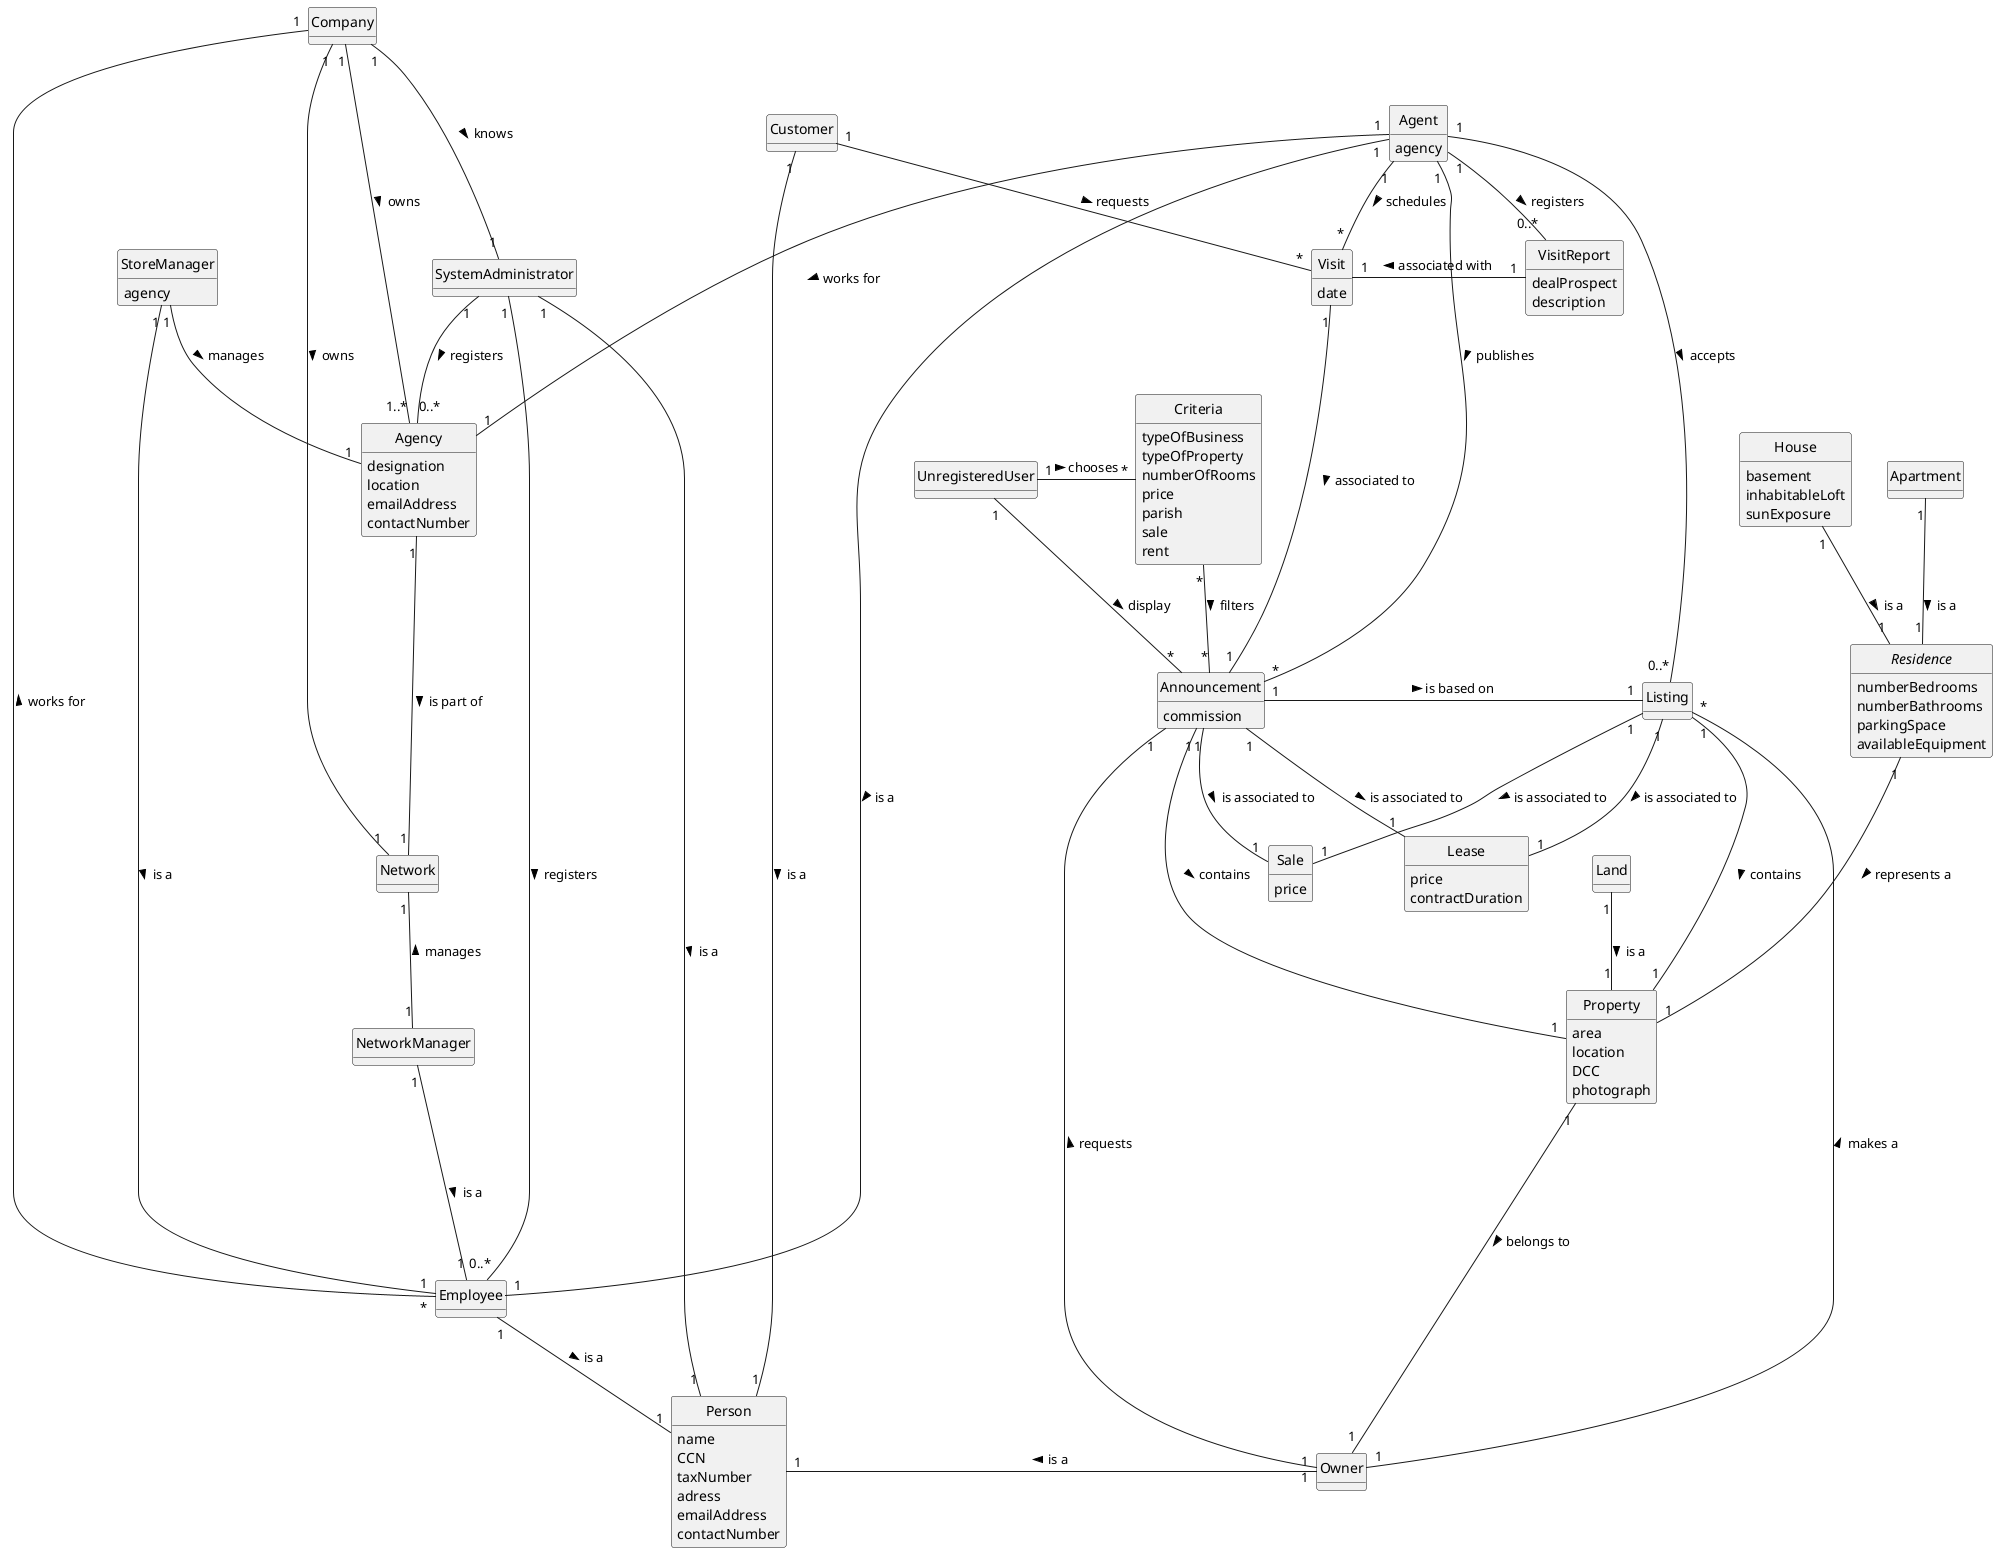 ;@startuml
skinparam monochrome true
skinparam packageStyle rectangle
skinparam shadowing false
'skinparam linetype ortho
'left to right direction
skinparam classAttributeIconSize 0
hide circle
hide methods

'title Domain Model

class Company {
}

class SystemAdministrator {
}

class Agency {
designation
location
emailAddress
contactNumber
}

class Employee {
}

class Person{
name
CCN
taxNumber
adress
emailAddress
contactNumber
}


class Owner{
}

class Customer{
}

class Agent{
agency
}

class StoreManager{
agency
}
class NetworkManager{
'does he also have an agency to which he is assigned to '
}
class Announcement{
commission
}
class Listing{
}
class Visit{
date
}
class VisitReport{
 dealProspect
 description
}
class Property{
 area
 location
 DCC
 photograph
}
class Land{
}
abstract class Residence{
 numberBedrooms
 numberBathrooms
 parkingSpace
availableEquipment
}
class Apartment{
}
class House{
 basement
 inhabitableLoft
 sunExposure
}

class Network{}
class Sale{
price
}
class Lease{
price
contractDuration
}
class UnregisteredUser{
}
class Criteria{
    typeOfBusiness
    typeOfProperty
    numberOfRooms
    price
    parish
    sale
    rent
}

Employee "*" -up- "1" Company : works for >
Company "1" --- "1..*" Agency : owns >
Company "1" --- "1" SystemAdministrator : knows >
SystemAdministrator "1" - "1" Person: is a >
SystemAdministrator "1" -- "0..*" Employee: registers >
SystemAdministrator "1" -- "0..*" Agency: registers >
Employee "1" -- "1" Person: is a >
Person "1" - "1" Owner: is a <
Customer "1" -- "1" Person: is a >
Agent "1" -- "1" Employee: is a >
StoreManager "1" -- "1" Employee: is a >
NetworkManager "1" --- "1" Employee: is a >
Agent "1" - "*" Announcement: publishes >
Agent "1" -- "*" Visit: schedules >
Agent "1" --- "1" Agency: works for >
Owner "1" -up- "*" Listing: makes a >
Customer "1" -- "*" Visit:  requests >
StoreManager "1" -- "1" Agency: manages >
NetworkManager "1" -up- "1" Network: manages >
Agency "1" --- "1" Network: is part of >
Company "1" -- "1" Network: owns >
Announcement "1" -- "1" Property: contains >
Announcement "1" - "1" Owner: requests <
Visit "1" --- "1" Announcement: associated to >
Land "1" -- "1" Property: is a >
Residence "1" --- "1" Property:  represents a >
Apartment "1" -- "1" Residence: is a >
House "1" -- "1" Residence: is a >
Listing "1" --- "1" Property: contains >
Announcement "1"-- "1" Sale: is associated to >
Announcement "1" - "1" Lease: is associated to >
Announcement "1" - "1" Listing: is based on >
Listing "1"-- "1" Sale: is associated to >
Listing "1" -- "1" Lease: is associated to >
Property "1" --- "1" Owner:  belongs to >
Visit "1" - "1"  VisitReport: associated with <
Agent "1" - "0..*" VisitReport: registers >
Agent "1" -- "0..*" Listing: accepts >
UnregisteredUser "1" - "*" Announcement: display >
UnregisteredUser "1" - "*" Criteria: chooses >
Criteria "*" -- "*" Announcement: filters >

@enduml